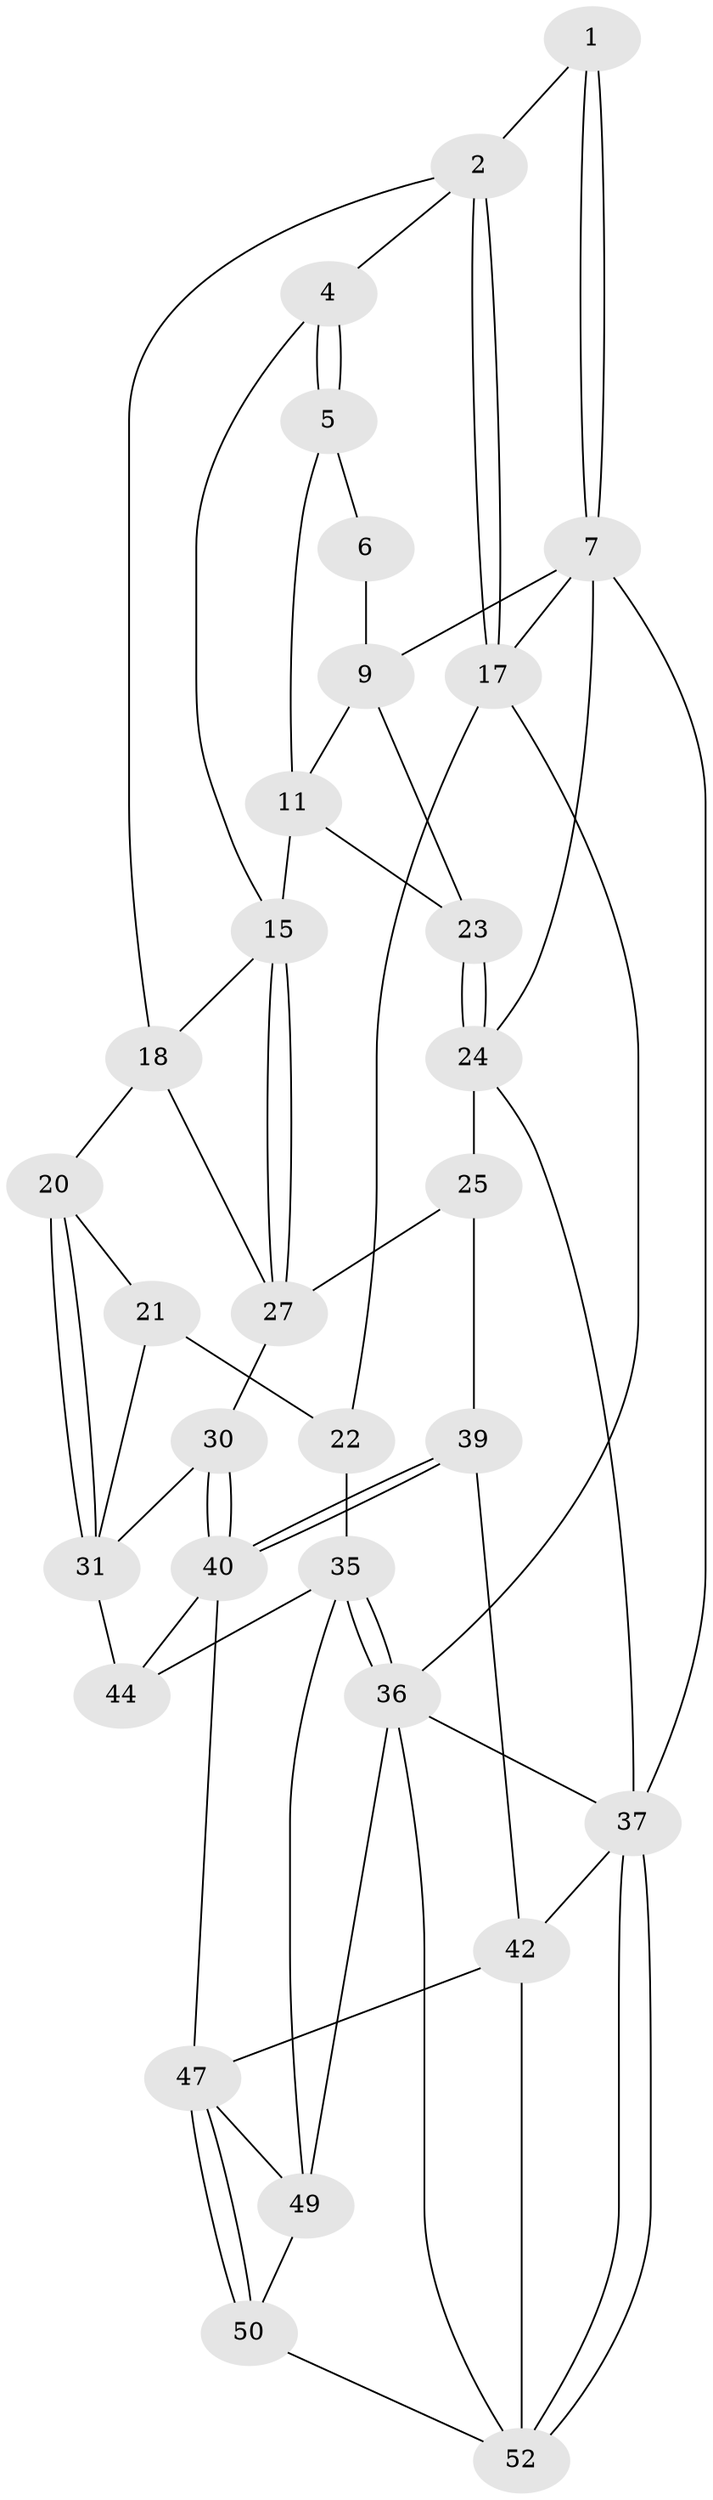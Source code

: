// Generated by graph-tools (version 1.1) at 2025/24/03/03/25 07:24:39]
// undirected, 31 vertices, 67 edges
graph export_dot {
graph [start="1"]
  node [color=gray90,style=filled];
  1 [pos="+0.9019126326323471+0"];
  2 [pos="+0.10768310087764082+0",super="+3"];
  4 [pos="+0.47399175426093837+0.1349133546808367",super="+13"];
  5 [pos="+0.6694306161760326+0.10650306442839594",super="+12"];
  6 [pos="+0.7408437463712152+0.04504391935725367"];
  7 [pos="+1+0",super="+8"];
  9 [pos="+0.9400764143088416+0.23626105703662023",super="+10"];
  11 [pos="+0.7352862939228676+0.2734955721042787",super="+14"];
  15 [pos="+0.6738427431932346+0.40705744227945717",super="+16"];
  17 [pos="+0+0"];
  18 [pos="+0.4740973118214273+0.2599251831976216",super="+19"];
  20 [pos="+0.27288808528024083+0.36312787167780125"];
  21 [pos="+0.14567405359434268+0.3151908221256553",super="+33"];
  22 [pos="+0+0",super="+34"];
  23 [pos="+0.8421318624574925+0.30972878364531947"];
  24 [pos="+0.8659055360609834+0.5109370575127321",super="+28"];
  25 [pos="+0.802353689063988+0.5306498599546061",super="+26"];
  27 [pos="+0.6747684392162262+0.47668859054722323",super="+29"];
  30 [pos="+0.4510401126262583+0.5166356854797757"];
  31 [pos="+0.36100290361407267+0.5701352253213062",super="+32"];
  35 [pos="+0+0.952463509955774",super="+45"];
  36 [pos="+0+1",super="+54"];
  37 [pos="+1+1",super="+38"];
  39 [pos="+0.618927980005299+0.6677754681215176",super="+41"];
  40 [pos="+0.595019969609415+0.6979567101560092",super="+43"];
  42 [pos="+0.810013928371865+0.7224794298240809",super="+46"];
  44 [pos="+0.32952012355501514+0.6511799858637595"];
  47 [pos="+0.6732380074843577+0.8407904244476364",super="+48"];
  49 [pos="+0.4616821791875041+0.8871288996224383",super="+51"];
  50 [pos="+0.6351877652832231+0.9290648573832414"];
  52 [pos="+1+1",super="+53"];
  1 -- 2;
  1 -- 7;
  1 -- 7;
  2 -- 17;
  2 -- 17;
  2 -- 18;
  2 -- 4;
  4 -- 5;
  4 -- 5;
  4 -- 15;
  5 -- 6;
  5 -- 11;
  6 -- 9;
  7 -- 17;
  7 -- 37;
  7 -- 24;
  7 -- 9;
  9 -- 23;
  9 -- 11;
  11 -- 15;
  11 -- 23;
  15 -- 27;
  15 -- 27;
  15 -- 18;
  17 -- 22;
  17 -- 36;
  18 -- 20;
  18 -- 27;
  20 -- 21;
  20 -- 31;
  20 -- 31;
  21 -- 22 [weight=2];
  21 -- 31;
  22 -- 35;
  23 -- 24;
  23 -- 24;
  24 -- 25;
  24 -- 37;
  25 -- 27;
  25 -- 39 [weight=2];
  27 -- 30;
  30 -- 31;
  30 -- 40;
  30 -- 40;
  31 -- 44;
  35 -- 36;
  35 -- 36;
  35 -- 49;
  35 -- 44;
  36 -- 37;
  36 -- 49;
  36 -- 52;
  37 -- 52;
  37 -- 52;
  37 -- 42;
  39 -- 40;
  39 -- 40;
  39 -- 42;
  40 -- 44;
  40 -- 47;
  42 -- 52;
  42 -- 47;
  47 -- 50;
  47 -- 50;
  47 -- 49;
  49 -- 50;
  50 -- 52;
}
